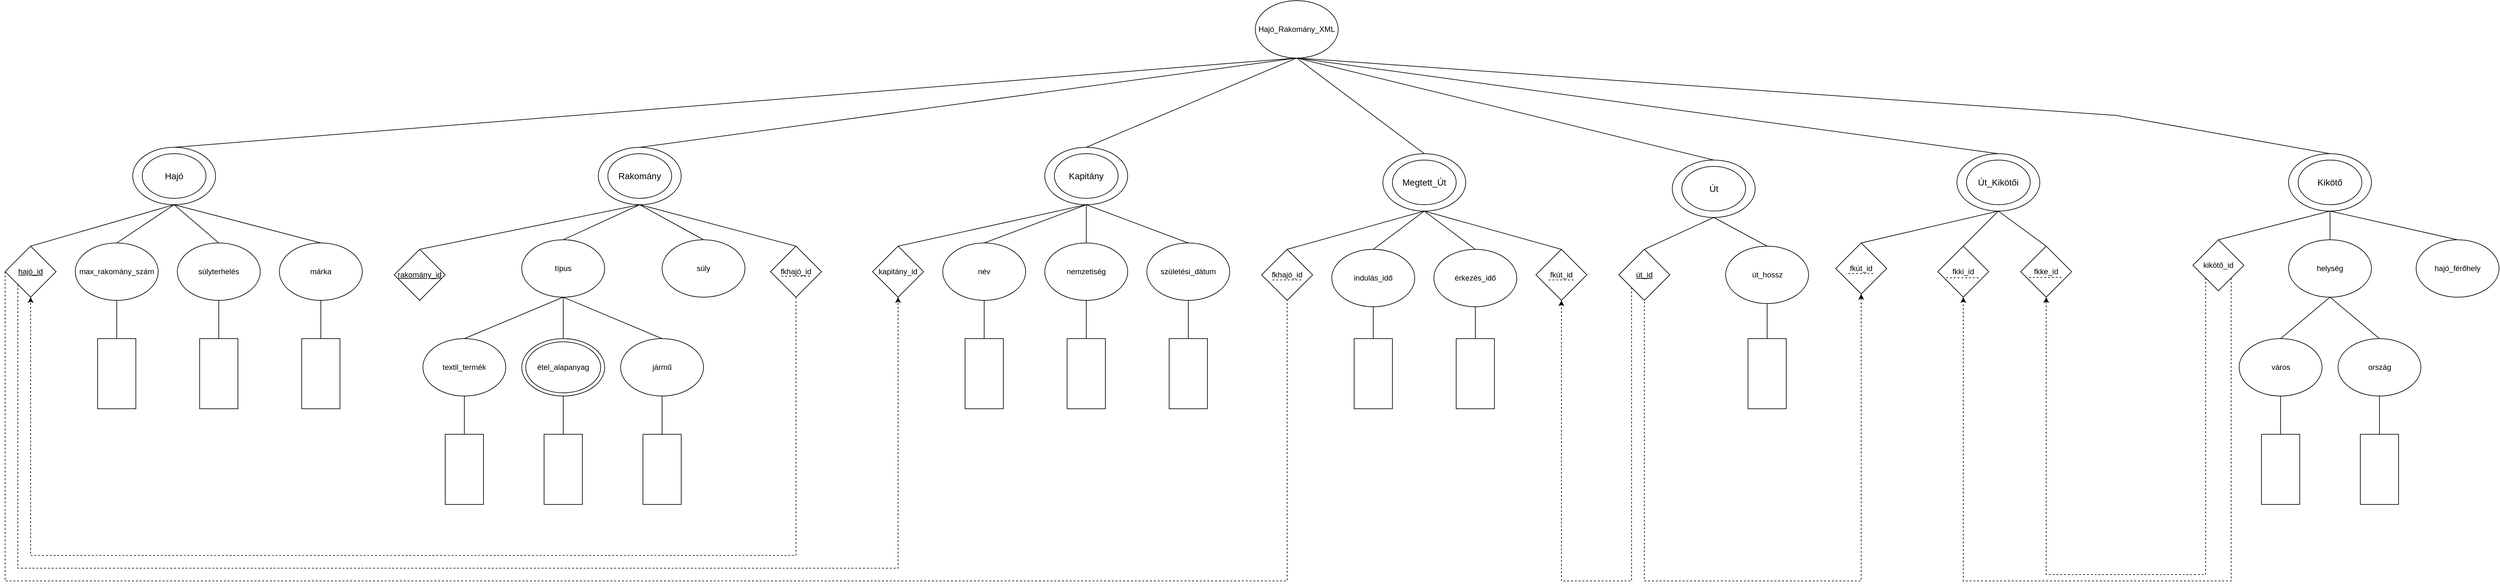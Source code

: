 <mxfile version="22.1.7" type="device">
  <diagram name="1 oldal" id="VGHRhC5i5Pl_GjcrZ4Ev">
    <mxGraphModel dx="1221" dy="657" grid="1" gridSize="10" guides="1" tooltips="1" connect="1" arrows="1" fold="1" page="1" pageScale="1" pageWidth="4681" pageHeight="3300" math="0" shadow="0">
      <root>
        <mxCell id="0" />
        <mxCell id="1" parent="0" />
        <mxCell id="0XOMRGo27SAa32yq73o5-1" value="Hajó_Rakomány_XML" style="ellipse;whiteSpace=wrap;html=1;" parent="1" vertex="1">
          <mxGeometry x="1990" y="30" width="130" height="90" as="geometry" />
        </mxCell>
        <mxCell id="0XOMRGo27SAa32yq73o5-4" value="Kapitány" style="ellipse;whiteSpace=wrap;html=1;" parent="1" vertex="1">
          <mxGeometry x="1660" y="260" width="130" height="90" as="geometry" />
        </mxCell>
        <mxCell id="0XOMRGo27SAa32yq73o5-5" value="Rakomány" style="ellipse;whiteSpace=wrap;html=1;" parent="1" vertex="1">
          <mxGeometry x="960" y="260" width="130" height="90" as="geometry" />
        </mxCell>
        <mxCell id="0XOMRGo27SAa32yq73o5-6" value="Út" style="ellipse;whiteSpace=wrap;html=1;" parent="1" vertex="1">
          <mxGeometry x="2643.75" y="280" width="130" height="90" as="geometry" />
        </mxCell>
        <mxCell id="0XOMRGo27SAa32yq73o5-7" value="Megtett_Út" style="ellipse;whiteSpace=wrap;html=1;" parent="1" vertex="1">
          <mxGeometry x="2190" y="270" width="130" height="90" as="geometry" />
        </mxCell>
        <mxCell id="0XOMRGo27SAa32yq73o5-8" value="Kikötő" style="ellipse;whiteSpace=wrap;html=1;" parent="1" vertex="1">
          <mxGeometry x="3610" y="270" width="130" height="90" as="geometry" />
        </mxCell>
        <mxCell id="0XOMRGo27SAa32yq73o5-9" value="Út_Kikötői" style="ellipse;whiteSpace=wrap;html=1;" parent="1" vertex="1">
          <mxGeometry x="3090" y="270" width="130" height="90" as="geometry" />
        </mxCell>
        <mxCell id="0XOMRGo27SAa32yq73o5-11" value="Hajó" style="ellipse;whiteSpace=wrap;html=1;" parent="1" vertex="1">
          <mxGeometry x="230" y="260" width="130" height="90" as="geometry" />
        </mxCell>
        <mxCell id="0XOMRGo27SAa32yq73o5-19" value="" style="endArrow=none;html=1;rounded=0;exitX=0.5;exitY=0;exitDx=0;exitDy=0;entryX=0.5;entryY=1;entryDx=0;entryDy=0;" parent="1" source="0XOMRGo27SAa32yq73o5-11" target="0XOMRGo27SAa32yq73o5-1" edge="1">
          <mxGeometry width="50" height="50" relative="1" as="geometry">
            <mxPoint x="2370" y="420" as="sourcePoint" />
            <mxPoint x="2300" y="160" as="targetPoint" />
          </mxGeometry>
        </mxCell>
        <mxCell id="0XOMRGo27SAa32yq73o5-20" value="" style="endArrow=none;html=1;rounded=0;exitX=0.5;exitY=0;exitDx=0;exitDy=0;entryX=0.5;entryY=1;entryDx=0;entryDy=0;" parent="1" source="0XOMRGo27SAa32yq73o5-5" target="0XOMRGo27SAa32yq73o5-1" edge="1">
          <mxGeometry width="50" height="50" relative="1" as="geometry">
            <mxPoint x="2605" y="420" as="sourcePoint" />
            <mxPoint x="2550" y="100" as="targetPoint" />
          </mxGeometry>
        </mxCell>
        <mxCell id="0XOMRGo27SAa32yq73o5-21" value="" style="endArrow=none;html=1;rounded=0;entryX=0.5;entryY=1;entryDx=0;entryDy=0;exitX=0.5;exitY=0;exitDx=0;exitDy=0;" parent="1" source="0XOMRGo27SAa32yq73o5-4" target="0XOMRGo27SAa32yq73o5-1" edge="1">
          <mxGeometry width="50" height="50" relative="1" as="geometry">
            <mxPoint x="2880" y="420" as="sourcePoint" />
            <mxPoint x="2815" y="160" as="targetPoint" />
          </mxGeometry>
        </mxCell>
        <mxCell id="0XOMRGo27SAa32yq73o5-22" value="" style="endArrow=none;html=1;rounded=0;entryX=0.5;entryY=1;entryDx=0;entryDy=0;exitX=0.5;exitY=0;exitDx=0;exitDy=0;" parent="1" source="0XOMRGo27SAa32yq73o5-7" target="0XOMRGo27SAa32yq73o5-1" edge="1">
          <mxGeometry width="50" height="50" relative="1" as="geometry">
            <mxPoint x="2880" y="420" as="sourcePoint" />
            <mxPoint x="2815" y="160" as="targetPoint" />
          </mxGeometry>
        </mxCell>
        <mxCell id="0XOMRGo27SAa32yq73o5-23" value="" style="endArrow=none;html=1;rounded=0;entryX=0.5;entryY=1;entryDx=0;entryDy=0;exitX=0.5;exitY=0;exitDx=0;exitDy=0;" parent="1" source="0XOMRGo27SAa32yq73o5-6" target="0XOMRGo27SAa32yq73o5-1" edge="1">
          <mxGeometry width="50" height="50" relative="1" as="geometry">
            <mxPoint x="2880" y="420" as="sourcePoint" />
            <mxPoint x="2815" y="160" as="targetPoint" />
          </mxGeometry>
        </mxCell>
        <mxCell id="0XOMRGo27SAa32yq73o5-24" value="" style="endArrow=none;html=1;rounded=0;exitX=0.5;exitY=0;exitDx=0;exitDy=0;entryX=0.5;entryY=1;entryDx=0;entryDy=0;" parent="1" source="0XOMRGo27SAa32yq73o5-9" target="0XOMRGo27SAa32yq73o5-1" edge="1">
          <mxGeometry width="50" height="50" relative="1" as="geometry">
            <mxPoint x="2880" y="420" as="sourcePoint" />
            <mxPoint x="2815" y="160" as="targetPoint" />
          </mxGeometry>
        </mxCell>
        <mxCell id="0XOMRGo27SAa32yq73o5-25" value="" style="endArrow=none;html=1;rounded=0;entryX=0.5;entryY=1;entryDx=0;entryDy=0;exitX=0.5;exitY=0;exitDx=0;exitDy=0;" parent="1" source="0XOMRGo27SAa32yq73o5-8" target="0XOMRGo27SAa32yq73o5-1" edge="1">
          <mxGeometry width="50" height="50" relative="1" as="geometry">
            <mxPoint x="2880" y="420" as="sourcePoint" />
            <mxPoint x="2815" y="160" as="targetPoint" />
            <Array as="points">
              <mxPoint x="3340" y="210" />
            </Array>
          </mxGeometry>
        </mxCell>
        <mxCell id="0XOMRGo27SAa32yq73o5-26" value="&lt;font style=&quot;font-size: 14px;&quot;&gt;Hajó&lt;/font&gt;" style="ellipse;whiteSpace=wrap;html=1;" parent="1" vertex="1">
          <mxGeometry x="245" y="270" width="100" height="70" as="geometry" />
        </mxCell>
        <mxCell id="0XOMRGo27SAa32yq73o5-27" value="&lt;font style=&quot;font-size: 14px;&quot;&gt;Hajó&lt;/font&gt;" style="ellipse;whiteSpace=wrap;html=1;" parent="1" vertex="1">
          <mxGeometry x="980" y="275" width="90" height="60" as="geometry" />
        </mxCell>
        <mxCell id="0XOMRGo27SAa32yq73o5-32" value="&lt;font style=&quot;font-size: 14px;&quot;&gt;Rakomány&lt;br&gt;&lt;/font&gt;" style="ellipse;whiteSpace=wrap;html=1;" parent="1" vertex="1">
          <mxGeometry x="975" y="270" width="100" height="70" as="geometry" />
        </mxCell>
        <mxCell id="0XOMRGo27SAa32yq73o5-33" value="&lt;font style=&quot;font-size: 14px;&quot;&gt;Kapitány&lt;/font&gt;" style="ellipse;whiteSpace=wrap;html=1;" parent="1" vertex="1">
          <mxGeometry x="1675" y="270" width="100" height="70" as="geometry" />
        </mxCell>
        <mxCell id="0XOMRGo27SAa32yq73o5-34" value="&lt;font style=&quot;font-size: 14px;&quot;&gt;Megtett_Út&lt;/font&gt;" style="ellipse;whiteSpace=wrap;html=1;" parent="1" vertex="1">
          <mxGeometry x="2205" y="280" width="100" height="70" as="geometry" />
        </mxCell>
        <mxCell id="0XOMRGo27SAa32yq73o5-35" value="&lt;font style=&quot;font-size: 14px;&quot;&gt;Út&lt;/font&gt;" style="ellipse;whiteSpace=wrap;html=1;" parent="1" vertex="1">
          <mxGeometry x="2658.75" y="290" width="100" height="70" as="geometry" />
        </mxCell>
        <mxCell id="0XOMRGo27SAa32yq73o5-36" value="&lt;font style=&quot;font-size: 14px;&quot;&gt;Út_Kikötői&lt;/font&gt;" style="ellipse;whiteSpace=wrap;html=1;" parent="1" vertex="1">
          <mxGeometry x="3105" y="280" width="100" height="70" as="geometry" />
        </mxCell>
        <mxCell id="0XOMRGo27SAa32yq73o5-37" value="&lt;font style=&quot;font-size: 14px;&quot;&gt;Kikötő&lt;/font&gt;" style="ellipse;whiteSpace=wrap;html=1;" parent="1" vertex="1">
          <mxGeometry x="3625" y="280" width="100" height="70" as="geometry" />
        </mxCell>
        <mxCell id="0XOMRGo27SAa32yq73o5-40" value="max_rakomány_szám" style="ellipse;whiteSpace=wrap;html=1;" parent="1" vertex="1">
          <mxGeometry x="140" y="410" width="130" height="90" as="geometry" />
        </mxCell>
        <mxCell id="0XOMRGo27SAa32yq73o5-41" value="súlyterhelés" style="ellipse;whiteSpace=wrap;html=1;" parent="1" vertex="1">
          <mxGeometry x="300" y="410" width="130" height="90" as="geometry" />
        </mxCell>
        <mxCell id="0XOMRGo27SAa32yq73o5-42" value="márka" style="ellipse;whiteSpace=wrap;html=1;" parent="1" vertex="1">
          <mxGeometry x="460" y="410" width="130" height="90" as="geometry" />
        </mxCell>
        <mxCell id="0XOMRGo27SAa32yq73o5-143" style="edgeStyle=orthogonalEdgeStyle;rounded=0;orthogonalLoop=1;jettySize=auto;html=1;exitX=0;exitY=1;exitDx=0;exitDy=0;dashed=1;entryX=0.5;entryY=1;entryDx=0;entryDy=0;" parent="1" source="0XOMRGo27SAa32yq73o5-43" target="0XOMRGo27SAa32yq73o5-76" edge="1">
          <mxGeometry relative="1" as="geometry">
            <Array as="points">
              <mxPoint x="50" y="920" />
              <mxPoint x="1430" y="920" />
            </Array>
            <mxPoint x="2420" y="580" as="targetPoint" />
          </mxGeometry>
        </mxCell>
        <mxCell id="0XOMRGo27SAa32yq73o5-144" style="edgeStyle=orthogonalEdgeStyle;rounded=0;orthogonalLoop=1;jettySize=auto;html=1;exitX=0;exitY=0.5;exitDx=0;exitDy=0;entryX=0.5;entryY=1;entryDx=0;entryDy=0;dashed=1;" parent="1" source="0XOMRGo27SAa32yq73o5-43" target="0XOMRGo27SAa32yq73o5-100" edge="1">
          <mxGeometry relative="1" as="geometry">
            <Array as="points">
              <mxPoint x="30" y="940" />
              <mxPoint x="2040" y="940" />
              <mxPoint x="2040" y="495" />
            </Array>
          </mxGeometry>
        </mxCell>
        <mxCell id="0XOMRGo27SAa32yq73o5-43" value="&lt;u&gt;&lt;font style=&quot;font-size: 12px;&quot;&gt;hajó_id&lt;/font&gt;&lt;/u&gt;" style="rhombus;whiteSpace=wrap;html=1;" parent="1" vertex="1">
          <mxGeometry x="30" y="415" width="80" height="80" as="geometry" />
        </mxCell>
        <mxCell id="0XOMRGo27SAa32yq73o5-44" value="" style="endArrow=none;html=1;rounded=0;entryX=0.5;entryY=1;entryDx=0;entryDy=0;exitX=0.5;exitY=0;exitDx=0;exitDy=0;" parent="1" source="0XOMRGo27SAa32yq73o5-43" target="0XOMRGo27SAa32yq73o5-11" edge="1">
          <mxGeometry width="50" height="50" relative="1" as="geometry">
            <mxPoint x="330" y="450" as="sourcePoint" />
            <mxPoint x="380" y="400" as="targetPoint" />
          </mxGeometry>
        </mxCell>
        <mxCell id="0XOMRGo27SAa32yq73o5-45" value="" style="endArrow=none;html=1;rounded=0;entryX=0.5;entryY=1;entryDx=0;entryDy=0;exitX=0.5;exitY=0;exitDx=0;exitDy=0;" parent="1" source="0XOMRGo27SAa32yq73o5-40" target="0XOMRGo27SAa32yq73o5-11" edge="1">
          <mxGeometry width="50" height="50" relative="1" as="geometry">
            <mxPoint x="330" y="450" as="sourcePoint" />
            <mxPoint x="380" y="400" as="targetPoint" />
          </mxGeometry>
        </mxCell>
        <mxCell id="0XOMRGo27SAa32yq73o5-46" value="" style="endArrow=none;html=1;rounded=0;entryX=0.5;entryY=1;entryDx=0;entryDy=0;exitX=0.5;exitY=0;exitDx=0;exitDy=0;" parent="1" source="0XOMRGo27SAa32yq73o5-41" target="0XOMRGo27SAa32yq73o5-11" edge="1">
          <mxGeometry width="50" height="50" relative="1" as="geometry">
            <mxPoint x="330" y="450" as="sourcePoint" />
            <mxPoint x="380" y="400" as="targetPoint" />
          </mxGeometry>
        </mxCell>
        <mxCell id="0XOMRGo27SAa32yq73o5-47" value="" style="endArrow=none;html=1;rounded=0;entryX=0.5;entryY=1;entryDx=0;entryDy=0;exitX=0.5;exitY=0;exitDx=0;exitDy=0;" parent="1" source="0XOMRGo27SAa32yq73o5-42" target="0XOMRGo27SAa32yq73o5-11" edge="1">
          <mxGeometry width="50" height="50" relative="1" as="geometry">
            <mxPoint x="330" y="450" as="sourcePoint" />
            <mxPoint x="380" y="400" as="targetPoint" />
          </mxGeometry>
        </mxCell>
        <mxCell id="0XOMRGo27SAa32yq73o5-49" value="" style="rounded=0;whiteSpace=wrap;html=1;" parent="1" vertex="1">
          <mxGeometry x="175" y="560" width="60" height="110" as="geometry" />
        </mxCell>
        <mxCell id="0XOMRGo27SAa32yq73o5-50" value="" style="endArrow=none;html=1;rounded=0;exitX=0.5;exitY=0;exitDx=0;exitDy=0;entryX=0.5;entryY=1;entryDx=0;entryDy=0;" parent="1" source="0XOMRGo27SAa32yq73o5-49" target="0XOMRGo27SAa32yq73o5-40" edge="1">
          <mxGeometry width="50" height="50" relative="1" as="geometry">
            <mxPoint x="170" y="520" as="sourcePoint" />
            <mxPoint x="220" y="470" as="targetPoint" />
          </mxGeometry>
        </mxCell>
        <mxCell id="0XOMRGo27SAa32yq73o5-51" value="" style="rounded=0;whiteSpace=wrap;html=1;" parent="1" vertex="1">
          <mxGeometry x="335" y="560" width="60" height="110" as="geometry" />
        </mxCell>
        <mxCell id="0XOMRGo27SAa32yq73o5-52" value="" style="endArrow=none;html=1;rounded=0;exitX=0.5;exitY=0;exitDx=0;exitDy=0;entryX=0.5;entryY=1;entryDx=0;entryDy=0;" parent="1" source="0XOMRGo27SAa32yq73o5-51" target="0XOMRGo27SAa32yq73o5-41" edge="1">
          <mxGeometry width="50" height="50" relative="1" as="geometry">
            <mxPoint x="330" y="520" as="sourcePoint" />
            <mxPoint x="365" y="500" as="targetPoint" />
          </mxGeometry>
        </mxCell>
        <mxCell id="0XOMRGo27SAa32yq73o5-53" value="" style="rounded=0;whiteSpace=wrap;html=1;" parent="1" vertex="1">
          <mxGeometry x="495" y="560" width="60" height="110" as="geometry" />
        </mxCell>
        <mxCell id="0XOMRGo27SAa32yq73o5-54" value="" style="endArrow=none;html=1;rounded=0;exitX=0.5;exitY=0;exitDx=0;exitDy=0;entryX=0.5;entryY=1;entryDx=0;entryDy=0;" parent="1" source="0XOMRGo27SAa32yq73o5-53" target="0XOMRGo27SAa32yq73o5-42" edge="1">
          <mxGeometry width="50" height="50" relative="1" as="geometry">
            <mxPoint x="490" y="520" as="sourcePoint" />
            <mxPoint x="525" y="500" as="targetPoint" />
          </mxGeometry>
        </mxCell>
        <mxCell id="0XOMRGo27SAa32yq73o5-55" value="típus" style="ellipse;whiteSpace=wrap;html=1;" parent="1" vertex="1">
          <mxGeometry x="840" y="405" width="130" height="90" as="geometry" />
        </mxCell>
        <mxCell id="0XOMRGo27SAa32yq73o5-56" value="&lt;u&gt;rakomány_id&lt;/u&gt;" style="rhombus;whiteSpace=wrap;html=1;" parent="1" vertex="1">
          <mxGeometry x="640" y="420" width="80" height="80" as="geometry" />
        </mxCell>
        <mxCell id="0XOMRGo27SAa32yq73o5-59" value="textil_termék" style="ellipse;whiteSpace=wrap;html=1;" parent="1" vertex="1">
          <mxGeometry x="685" y="560" width="130" height="90" as="geometry" />
        </mxCell>
        <mxCell id="0XOMRGo27SAa32yq73o5-60" value="étel_alapanyag" style="ellipse;whiteSpace=wrap;html=1;" parent="1" vertex="1">
          <mxGeometry x="840" y="560" width="130" height="90" as="geometry" />
        </mxCell>
        <mxCell id="0XOMRGo27SAa32yq73o5-61" value="jármű" style="ellipse;whiteSpace=wrap;html=1;" parent="1" vertex="1">
          <mxGeometry x="995" y="560" width="130" height="90" as="geometry" />
        </mxCell>
        <mxCell id="0XOMRGo27SAa32yq73o5-62" value="" style="endArrow=none;html=1;rounded=0;entryX=0.5;entryY=1;entryDx=0;entryDy=0;exitX=0.5;exitY=0;exitDx=0;exitDy=0;" parent="1" source="0XOMRGo27SAa32yq73o5-59" target="0XOMRGo27SAa32yq73o5-55" edge="1">
          <mxGeometry width="50" height="50" relative="1" as="geometry">
            <mxPoint x="875" y="570" as="sourcePoint" />
            <mxPoint x="925" y="520" as="targetPoint" />
          </mxGeometry>
        </mxCell>
        <mxCell id="0XOMRGo27SAa32yq73o5-63" value="" style="endArrow=none;html=1;rounded=0;entryX=0.5;entryY=1;entryDx=0;entryDy=0;exitX=0.5;exitY=0;exitDx=0;exitDy=0;" parent="1" source="0XOMRGo27SAa32yq73o5-60" target="0XOMRGo27SAa32yq73o5-55" edge="1">
          <mxGeometry width="50" height="50" relative="1" as="geometry">
            <mxPoint x="875" y="570" as="sourcePoint" />
            <mxPoint x="925" y="520" as="targetPoint" />
          </mxGeometry>
        </mxCell>
        <mxCell id="0XOMRGo27SAa32yq73o5-64" value="" style="endArrow=none;html=1;rounded=0;entryX=0.5;entryY=1;entryDx=0;entryDy=0;exitX=0.5;exitY=0;exitDx=0;exitDy=0;" parent="1" source="0XOMRGo27SAa32yq73o5-61" target="0XOMRGo27SAa32yq73o5-55" edge="1">
          <mxGeometry width="50" height="50" relative="1" as="geometry">
            <mxPoint x="875" y="570" as="sourcePoint" />
            <mxPoint x="925" y="520" as="targetPoint" />
          </mxGeometry>
        </mxCell>
        <mxCell id="0XOMRGo27SAa32yq73o5-65" value="" style="rounded=0;whiteSpace=wrap;html=1;" parent="1" vertex="1">
          <mxGeometry x="720" y="710" width="60" height="110" as="geometry" />
        </mxCell>
        <mxCell id="0XOMRGo27SAa32yq73o5-66" value="" style="endArrow=none;html=1;rounded=0;exitX=0.5;exitY=0;exitDx=0;exitDy=0;entryX=0.5;entryY=1;entryDx=0;entryDy=0;" parent="1" source="0XOMRGo27SAa32yq73o5-65" target="0XOMRGo27SAa32yq73o5-59" edge="1">
          <mxGeometry width="50" height="50" relative="1" as="geometry">
            <mxPoint x="715" y="670" as="sourcePoint" />
            <mxPoint x="750" y="650" as="targetPoint" />
          </mxGeometry>
        </mxCell>
        <mxCell id="0XOMRGo27SAa32yq73o5-67" value="" style="rounded=0;whiteSpace=wrap;html=1;" parent="1" vertex="1">
          <mxGeometry x="875" y="710" width="60" height="110" as="geometry" />
        </mxCell>
        <mxCell id="0XOMRGo27SAa32yq73o5-68" value="" style="endArrow=none;html=1;rounded=0;exitX=0.5;exitY=0;exitDx=0;exitDy=0;entryX=0.5;entryY=1;entryDx=0;entryDy=0;" parent="1" source="0XOMRGo27SAa32yq73o5-67" target="0XOMRGo27SAa32yq73o5-60" edge="1">
          <mxGeometry width="50" height="50" relative="1" as="geometry">
            <mxPoint x="870" y="670" as="sourcePoint" />
            <mxPoint x="905" y="650" as="targetPoint" />
          </mxGeometry>
        </mxCell>
        <mxCell id="0XOMRGo27SAa32yq73o5-69" value="" style="rounded=0;whiteSpace=wrap;html=1;" parent="1" vertex="1">
          <mxGeometry x="1030" y="710" width="60" height="110" as="geometry" />
        </mxCell>
        <mxCell id="0XOMRGo27SAa32yq73o5-70" value="" style="endArrow=none;html=1;rounded=0;exitX=0.5;exitY=0;exitDx=0;exitDy=0;entryX=0.5;entryY=1;entryDx=0;entryDy=0;" parent="1" source="0XOMRGo27SAa32yq73o5-69" target="0XOMRGo27SAa32yq73o5-61" edge="1">
          <mxGeometry width="50" height="50" relative="1" as="geometry">
            <mxPoint x="1025" y="670" as="sourcePoint" />
            <mxPoint x="1060" y="650" as="targetPoint" />
          </mxGeometry>
        </mxCell>
        <mxCell id="0XOMRGo27SAa32yq73o5-71" value="" style="endArrow=none;html=1;rounded=0;entryX=0.5;entryY=1;entryDx=0;entryDy=0;exitX=0.5;exitY=0;exitDx=0;exitDy=0;" parent="1" source="0XOMRGo27SAa32yq73o5-56" target="0XOMRGo27SAa32yq73o5-5" edge="1">
          <mxGeometry width="50" height="50" relative="1" as="geometry">
            <mxPoint x="875" y="570" as="sourcePoint" />
            <mxPoint x="925" y="520" as="targetPoint" />
          </mxGeometry>
        </mxCell>
        <mxCell id="0XOMRGo27SAa32yq73o5-72" value="" style="endArrow=none;html=1;rounded=0;entryX=0.5;entryY=1;entryDx=0;entryDy=0;exitX=0.5;exitY=0;exitDx=0;exitDy=0;" parent="1" source="0XOMRGo27SAa32yq73o5-55" target="0XOMRGo27SAa32yq73o5-5" edge="1">
          <mxGeometry width="50" height="50" relative="1" as="geometry">
            <mxPoint x="875" y="570" as="sourcePoint" />
            <mxPoint x="925" y="520" as="targetPoint" />
          </mxGeometry>
        </mxCell>
        <mxCell id="0XOMRGo27SAa32yq73o5-73" value="név" style="ellipse;whiteSpace=wrap;html=1;" parent="1" vertex="1">
          <mxGeometry x="1500" y="410" width="130" height="90" as="geometry" />
        </mxCell>
        <mxCell id="0XOMRGo27SAa32yq73o5-74" value="nemzetiség" style="ellipse;whiteSpace=wrap;html=1;" parent="1" vertex="1">
          <mxGeometry x="1660" y="410" width="130" height="90" as="geometry" />
        </mxCell>
        <mxCell id="0XOMRGo27SAa32yq73o5-75" value="születési_dátum" style="ellipse;whiteSpace=wrap;html=1;" parent="1" vertex="1">
          <mxGeometry x="1820" y="410" width="130" height="90" as="geometry" />
        </mxCell>
        <mxCell id="0XOMRGo27SAa32yq73o5-76" value="kapitány_id" style="rhombus;whiteSpace=wrap;html=1;" parent="1" vertex="1">
          <mxGeometry x="1390" y="415" width="80" height="80" as="geometry" />
        </mxCell>
        <mxCell id="0XOMRGo27SAa32yq73o5-77" value="" style="rounded=0;whiteSpace=wrap;html=1;" parent="1" vertex="1">
          <mxGeometry x="1535" y="560" width="60" height="110" as="geometry" />
        </mxCell>
        <mxCell id="0XOMRGo27SAa32yq73o5-78" value="" style="endArrow=none;html=1;rounded=0;exitX=0.5;exitY=0;exitDx=0;exitDy=0;entryX=0.5;entryY=1;entryDx=0;entryDy=0;" parent="1" source="0XOMRGo27SAa32yq73o5-77" target="0XOMRGo27SAa32yq73o5-73" edge="1">
          <mxGeometry width="50" height="50" relative="1" as="geometry">
            <mxPoint x="1530" y="520" as="sourcePoint" />
            <mxPoint x="1580" y="470" as="targetPoint" />
          </mxGeometry>
        </mxCell>
        <mxCell id="0XOMRGo27SAa32yq73o5-79" value="" style="rounded=0;whiteSpace=wrap;html=1;" parent="1" vertex="1">
          <mxGeometry x="1695" y="560" width="60" height="110" as="geometry" />
        </mxCell>
        <mxCell id="0XOMRGo27SAa32yq73o5-80" value="" style="endArrow=none;html=1;rounded=0;exitX=0.5;exitY=0;exitDx=0;exitDy=0;entryX=0.5;entryY=1;entryDx=0;entryDy=0;" parent="1" source="0XOMRGo27SAa32yq73o5-79" target="0XOMRGo27SAa32yq73o5-74" edge="1">
          <mxGeometry width="50" height="50" relative="1" as="geometry">
            <mxPoint x="1690" y="520" as="sourcePoint" />
            <mxPoint x="1725" y="500" as="targetPoint" />
          </mxGeometry>
        </mxCell>
        <mxCell id="0XOMRGo27SAa32yq73o5-81" value="" style="rounded=0;whiteSpace=wrap;html=1;" parent="1" vertex="1">
          <mxGeometry x="1855" y="560" width="60" height="110" as="geometry" />
        </mxCell>
        <mxCell id="0XOMRGo27SAa32yq73o5-82" value="" style="endArrow=none;html=1;rounded=0;exitX=0.5;exitY=0;exitDx=0;exitDy=0;entryX=0.5;entryY=1;entryDx=0;entryDy=0;" parent="1" source="0XOMRGo27SAa32yq73o5-81" target="0XOMRGo27SAa32yq73o5-75" edge="1">
          <mxGeometry width="50" height="50" relative="1" as="geometry">
            <mxPoint x="1850" y="520" as="sourcePoint" />
            <mxPoint x="1885" y="500" as="targetPoint" />
          </mxGeometry>
        </mxCell>
        <mxCell id="0XOMRGo27SAa32yq73o5-83" value="" style="endArrow=none;html=1;rounded=0;entryX=0.5;entryY=1;entryDx=0;entryDy=0;exitX=0.5;exitY=0;exitDx=0;exitDy=0;" parent="1" source="0XOMRGo27SAa32yq73o5-76" target="0XOMRGo27SAa32yq73o5-4" edge="1">
          <mxGeometry width="50" height="50" relative="1" as="geometry">
            <mxPoint x="1600" y="470" as="sourcePoint" />
            <mxPoint x="1650" y="420" as="targetPoint" />
          </mxGeometry>
        </mxCell>
        <mxCell id="0XOMRGo27SAa32yq73o5-84" value="" style="endArrow=none;html=1;rounded=0;entryX=0.5;entryY=1;entryDx=0;entryDy=0;exitX=0.5;exitY=0;exitDx=0;exitDy=0;" parent="1" source="0XOMRGo27SAa32yq73o5-73" target="0XOMRGo27SAa32yq73o5-4" edge="1">
          <mxGeometry width="50" height="50" relative="1" as="geometry">
            <mxPoint x="1600" y="470" as="sourcePoint" />
            <mxPoint x="1650" y="420" as="targetPoint" />
          </mxGeometry>
        </mxCell>
        <mxCell id="0XOMRGo27SAa32yq73o5-85" value="" style="endArrow=none;html=1;rounded=0;entryX=0.5;entryY=1;entryDx=0;entryDy=0;exitX=0.5;exitY=0;exitDx=0;exitDy=0;" parent="1" source="0XOMRGo27SAa32yq73o5-74" target="0XOMRGo27SAa32yq73o5-4" edge="1">
          <mxGeometry width="50" height="50" relative="1" as="geometry">
            <mxPoint x="1600" y="470" as="sourcePoint" />
            <mxPoint x="1650" y="420" as="targetPoint" />
          </mxGeometry>
        </mxCell>
        <mxCell id="0XOMRGo27SAa32yq73o5-86" value="" style="endArrow=none;html=1;rounded=0;entryX=0.5;entryY=1;entryDx=0;entryDy=0;exitX=0.5;exitY=0;exitDx=0;exitDy=0;" parent="1" source="0XOMRGo27SAa32yq73o5-75" target="0XOMRGo27SAa32yq73o5-4" edge="1">
          <mxGeometry width="50" height="50" relative="1" as="geometry">
            <mxPoint x="1600" y="470" as="sourcePoint" />
            <mxPoint x="1650" y="420" as="targetPoint" />
          </mxGeometry>
        </mxCell>
        <mxCell id="0XOMRGo27SAa32yq73o5-87" value="indulás_idő" style="ellipse;whiteSpace=wrap;html=1;" parent="1" vertex="1">
          <mxGeometry x="2110" y="420" width="130" height="90" as="geometry" />
        </mxCell>
        <mxCell id="0XOMRGo27SAa32yq73o5-88" value="érkezés_idő" style="ellipse;whiteSpace=wrap;html=1;" parent="1" vertex="1">
          <mxGeometry x="2270" y="420" width="130" height="90" as="geometry" />
        </mxCell>
        <mxCell id="0XOMRGo27SAa32yq73o5-90" value="" style="rounded=0;whiteSpace=wrap;html=1;" parent="1" vertex="1">
          <mxGeometry x="2145" y="560" width="60" height="110" as="geometry" />
        </mxCell>
        <mxCell id="0XOMRGo27SAa32yq73o5-91" value="" style="endArrow=none;html=1;rounded=0;exitX=0.5;exitY=0;exitDx=0;exitDy=0;entryX=0.5;entryY=1;entryDx=0;entryDy=0;" parent="1" source="0XOMRGo27SAa32yq73o5-90" target="0XOMRGo27SAa32yq73o5-87" edge="1">
          <mxGeometry width="50" height="50" relative="1" as="geometry">
            <mxPoint x="2140" y="520" as="sourcePoint" />
            <mxPoint x="2190" y="470" as="targetPoint" />
          </mxGeometry>
        </mxCell>
        <mxCell id="0XOMRGo27SAa32yq73o5-92" value="" style="rounded=0;whiteSpace=wrap;html=1;" parent="1" vertex="1">
          <mxGeometry x="2305" y="560" width="60" height="110" as="geometry" />
        </mxCell>
        <mxCell id="0XOMRGo27SAa32yq73o5-93" value="" style="endArrow=none;html=1;rounded=0;exitX=0.5;exitY=0;exitDx=0;exitDy=0;entryX=0.5;entryY=1;entryDx=0;entryDy=0;" parent="1" source="0XOMRGo27SAa32yq73o5-92" target="0XOMRGo27SAa32yq73o5-88" edge="1">
          <mxGeometry width="50" height="50" relative="1" as="geometry">
            <mxPoint x="2300" y="520" as="sourcePoint" />
            <mxPoint x="2335" y="500" as="targetPoint" />
          </mxGeometry>
        </mxCell>
        <mxCell id="0XOMRGo27SAa32yq73o5-96" value="" style="endArrow=none;html=1;rounded=0;entryX=0.5;entryY=1;entryDx=0;entryDy=0;exitX=0.5;exitY=0;exitDx=0;exitDy=0;" parent="1" source="0XOMRGo27SAa32yq73o5-87" target="0XOMRGo27SAa32yq73o5-7" edge="1">
          <mxGeometry width="50" height="50" relative="1" as="geometry">
            <mxPoint x="2140" y="460" as="sourcePoint" />
            <mxPoint x="2190" y="410" as="targetPoint" />
          </mxGeometry>
        </mxCell>
        <mxCell id="0XOMRGo27SAa32yq73o5-97" value="" style="endArrow=none;html=1;rounded=0;entryX=0.5;entryY=1;entryDx=0;entryDy=0;exitX=0.5;exitY=0;exitDx=0;exitDy=0;" parent="1" source="0XOMRGo27SAa32yq73o5-88" target="0XOMRGo27SAa32yq73o5-7" edge="1">
          <mxGeometry width="50" height="50" relative="1" as="geometry">
            <mxPoint x="2140" y="460" as="sourcePoint" />
            <mxPoint x="2190" y="410" as="targetPoint" />
          </mxGeometry>
        </mxCell>
        <mxCell id="0XOMRGo27SAa32yq73o5-100" value="fkhajó_id" style="rhombus;whiteSpace=wrap;html=1;" parent="1" vertex="1">
          <mxGeometry x="2000" y="420" width="80" height="80" as="geometry" />
        </mxCell>
        <mxCell id="0XOMRGo27SAa32yq73o5-101" value="fkút_id" style="rhombus;whiteSpace=wrap;html=1;" parent="1" vertex="1">
          <mxGeometry x="2430" y="420" width="80" height="80" as="geometry" />
        </mxCell>
        <mxCell id="0XOMRGo27SAa32yq73o5-102" value="" style="endArrow=none;html=1;rounded=0;exitX=0.5;exitY=0;exitDx=0;exitDy=0;entryX=0.5;entryY=1;entryDx=0;entryDy=0;" parent="1" source="0XOMRGo27SAa32yq73o5-100" target="0XOMRGo27SAa32yq73o5-7" edge="1">
          <mxGeometry width="50" height="50" relative="1" as="geometry">
            <mxPoint x="2350" y="530" as="sourcePoint" />
            <mxPoint x="2400" y="480" as="targetPoint" />
          </mxGeometry>
        </mxCell>
        <mxCell id="0XOMRGo27SAa32yq73o5-103" value="" style="endArrow=none;html=1;rounded=0;entryX=0.5;entryY=1;entryDx=0;entryDy=0;exitX=0.5;exitY=0;exitDx=0;exitDy=0;" parent="1" source="0XOMRGo27SAa32yq73o5-101" target="0XOMRGo27SAa32yq73o5-7" edge="1">
          <mxGeometry width="50" height="50" relative="1" as="geometry">
            <mxPoint x="2350" y="530" as="sourcePoint" />
            <mxPoint x="2400" y="480" as="targetPoint" />
          </mxGeometry>
        </mxCell>
        <mxCell id="0XOMRGo27SAa32yq73o5-104" value="út_hossz" style="ellipse;whiteSpace=wrap;html=1;" parent="1" vertex="1">
          <mxGeometry x="2727.5" y="415" width="130" height="90" as="geometry" />
        </mxCell>
        <mxCell id="0XOMRGo27SAa32yq73o5-145" style="edgeStyle=orthogonalEdgeStyle;rounded=0;orthogonalLoop=1;jettySize=auto;html=1;exitX=0;exitY=1;exitDx=0;exitDy=0;entryX=0.5;entryY=1;entryDx=0;entryDy=0;dashed=1;" parent="1" source="0XOMRGo27SAa32yq73o5-105" target="0XOMRGo27SAa32yq73o5-101" edge="1">
          <mxGeometry relative="1" as="geometry">
            <Array as="points">
              <mxPoint x="2580" y="940" />
              <mxPoint x="2470" y="940" />
            </Array>
          </mxGeometry>
        </mxCell>
        <mxCell id="0XOMRGo27SAa32yq73o5-146" style="edgeStyle=orthogonalEdgeStyle;rounded=0;orthogonalLoop=1;jettySize=auto;html=1;exitX=1;exitY=1;exitDx=0;exitDy=0;entryX=0.5;entryY=1;entryDx=0;entryDy=0;dashed=1;" parent="1" source="0XOMRGo27SAa32yq73o5-105" target="0XOMRGo27SAa32yq73o5-116" edge="1">
          <mxGeometry relative="1" as="geometry">
            <Array as="points">
              <mxPoint x="2600" y="480" />
              <mxPoint x="2600" y="940" />
              <mxPoint x="2940" y="940" />
            </Array>
          </mxGeometry>
        </mxCell>
        <mxCell id="0XOMRGo27SAa32yq73o5-105" value="&lt;u&gt;út_id&lt;/u&gt;" style="rhombus;whiteSpace=wrap;html=1;" parent="1" vertex="1">
          <mxGeometry x="2560" y="420" width="80" height="80" as="geometry" />
        </mxCell>
        <mxCell id="0XOMRGo27SAa32yq73o5-106" value="" style="endArrow=none;html=1;rounded=0;entryX=0.5;entryY=1;entryDx=0;entryDy=0;exitX=0.5;exitY=0;exitDx=0;exitDy=0;" parent="1" source="0XOMRGo27SAa32yq73o5-105" target="0XOMRGo27SAa32yq73o5-6" edge="1">
          <mxGeometry width="50" height="50" relative="1" as="geometry">
            <mxPoint x="2633.75" y="640" as="sourcePoint" />
            <mxPoint x="2683.75" y="590" as="targetPoint" />
          </mxGeometry>
        </mxCell>
        <mxCell id="0XOMRGo27SAa32yq73o5-107" value="" style="endArrow=none;html=1;rounded=0;entryX=0.5;entryY=1;entryDx=0;entryDy=0;exitX=0.5;exitY=0;exitDx=0;exitDy=0;" parent="1" source="0XOMRGo27SAa32yq73o5-104" target="0XOMRGo27SAa32yq73o5-6" edge="1">
          <mxGeometry width="50" height="50" relative="1" as="geometry">
            <mxPoint x="2633.75" y="640" as="sourcePoint" />
            <mxPoint x="2683.75" y="590" as="targetPoint" />
          </mxGeometry>
        </mxCell>
        <mxCell id="0XOMRGo27SAa32yq73o5-108" value="" style="rounded=0;whiteSpace=wrap;html=1;" parent="1" vertex="1">
          <mxGeometry x="2762.5" y="560" width="60" height="110" as="geometry" />
        </mxCell>
        <mxCell id="0XOMRGo27SAa32yq73o5-109" value="" style="endArrow=none;html=1;rounded=0;exitX=0.5;exitY=0;exitDx=0;exitDy=0;entryX=0.5;entryY=1;entryDx=0;entryDy=0;" parent="1" source="0XOMRGo27SAa32yq73o5-108" target="0XOMRGo27SAa32yq73o5-104" edge="1">
          <mxGeometry width="50" height="50" relative="1" as="geometry">
            <mxPoint x="2757.5" y="520" as="sourcePoint" />
            <mxPoint x="2792.5" y="500" as="targetPoint" />
          </mxGeometry>
        </mxCell>
        <mxCell id="0XOMRGo27SAa32yq73o5-116" value="fkút_id" style="rhombus;whiteSpace=wrap;html=1;" parent="1" vertex="1">
          <mxGeometry x="2900" y="410" width="80" height="80" as="geometry" />
        </mxCell>
        <mxCell id="0XOMRGo27SAa32yq73o5-117" value="fkke_id" style="rhombus;whiteSpace=wrap;html=1;" parent="1" vertex="1">
          <mxGeometry x="3190" y="415" width="80" height="80" as="geometry" />
        </mxCell>
        <mxCell id="0XOMRGo27SAa32yq73o5-118" value="" style="endArrow=none;html=1;rounded=0;entryX=0.5;entryY=0;entryDx=0;entryDy=0;exitX=0.5;exitY=1;exitDx=0;exitDy=0;" parent="1" source="0XOMRGo27SAa32yq73o5-9" target="0XOMRGo27SAa32yq73o5-116" edge="1">
          <mxGeometry width="50" height="50" relative="1" as="geometry">
            <mxPoint x="2870" y="540" as="sourcePoint" />
            <mxPoint x="2920" y="490" as="targetPoint" />
          </mxGeometry>
        </mxCell>
        <mxCell id="0XOMRGo27SAa32yq73o5-119" value="" style="endArrow=none;html=1;rounded=0;exitX=0.5;exitY=0;exitDx=0;exitDy=0;entryX=0.5;entryY=1;entryDx=0;entryDy=0;" parent="1" source="oOXBF6BJ19eOA0BiOxPo-10" target="0XOMRGo27SAa32yq73o5-9" edge="1">
          <mxGeometry width="50" height="50" relative="1" as="geometry">
            <mxPoint x="3075" y="410" as="sourcePoint" />
            <mxPoint x="2920" y="490" as="targetPoint" />
          </mxGeometry>
        </mxCell>
        <mxCell id="0XOMRGo27SAa32yq73o5-121" value="" style="endArrow=none;html=1;rounded=0;exitX=0.5;exitY=0;exitDx=0;exitDy=0;entryX=0.5;entryY=1;entryDx=0;entryDy=0;" parent="1" source="0XOMRGo27SAa32yq73o5-117" target="0XOMRGo27SAa32yq73o5-9" edge="1">
          <mxGeometry width="50" height="50" relative="1" as="geometry">
            <mxPoint x="2870" y="540" as="sourcePoint" />
            <mxPoint x="2920" y="490" as="targetPoint" />
          </mxGeometry>
        </mxCell>
        <mxCell id="0XOMRGo27SAa32yq73o5-122" value="helység" style="ellipse;whiteSpace=wrap;html=1;" parent="1" vertex="1">
          <mxGeometry x="3610" y="405" width="130" height="90" as="geometry" />
        </mxCell>
        <mxCell id="0XOMRGo27SAa32yq73o5-123" value="város" style="ellipse;whiteSpace=wrap;html=1;" parent="1" vertex="1">
          <mxGeometry x="3532.5" y="560" width="130" height="90" as="geometry" />
        </mxCell>
        <mxCell id="0XOMRGo27SAa32yq73o5-124" value="ország" style="ellipse;whiteSpace=wrap;html=1;" parent="1" vertex="1">
          <mxGeometry x="3687.5" y="560" width="130" height="90" as="geometry" />
        </mxCell>
        <mxCell id="0XOMRGo27SAa32yq73o5-126" value="" style="endArrow=none;html=1;rounded=0;entryX=0.5;entryY=1;entryDx=0;entryDy=0;exitX=0.5;exitY=0;exitDx=0;exitDy=0;" parent="1" source="0XOMRGo27SAa32yq73o5-123" target="0XOMRGo27SAa32yq73o5-122" edge="1">
          <mxGeometry width="50" height="50" relative="1" as="geometry">
            <mxPoint x="3645" y="565" as="sourcePoint" />
            <mxPoint x="3695" y="515" as="targetPoint" />
          </mxGeometry>
        </mxCell>
        <mxCell id="0XOMRGo27SAa32yq73o5-127" value="" style="endArrow=none;html=1;rounded=0;entryX=0.5;entryY=1;entryDx=0;entryDy=0;exitX=0.5;exitY=0;exitDx=0;exitDy=0;" parent="1" source="0XOMRGo27SAa32yq73o5-124" target="0XOMRGo27SAa32yq73o5-122" edge="1">
          <mxGeometry width="50" height="50" relative="1" as="geometry">
            <mxPoint x="3645" y="565" as="sourcePoint" />
            <mxPoint x="3695" y="515" as="targetPoint" />
          </mxGeometry>
        </mxCell>
        <mxCell id="0XOMRGo27SAa32yq73o5-129" value="" style="rounded=0;whiteSpace=wrap;html=1;" parent="1" vertex="1">
          <mxGeometry x="3567.5" y="710" width="60" height="110" as="geometry" />
        </mxCell>
        <mxCell id="0XOMRGo27SAa32yq73o5-130" value="" style="endArrow=none;html=1;rounded=0;exitX=0.5;exitY=0;exitDx=0;exitDy=0;entryX=0.5;entryY=1;entryDx=0;entryDy=0;" parent="1" source="0XOMRGo27SAa32yq73o5-129" target="0XOMRGo27SAa32yq73o5-123" edge="1">
          <mxGeometry width="50" height="50" relative="1" as="geometry">
            <mxPoint x="3562.5" y="670" as="sourcePoint" />
            <mxPoint x="3597.5" y="650" as="targetPoint" />
          </mxGeometry>
        </mxCell>
        <mxCell id="0XOMRGo27SAa32yq73o5-131" value="" style="rounded=0;whiteSpace=wrap;html=1;" parent="1" vertex="1">
          <mxGeometry x="3722.5" y="710" width="60" height="110" as="geometry" />
        </mxCell>
        <mxCell id="0XOMRGo27SAa32yq73o5-132" value="" style="endArrow=none;html=1;rounded=0;exitX=0.5;exitY=0;exitDx=0;exitDy=0;entryX=0.5;entryY=1;entryDx=0;entryDy=0;" parent="1" source="0XOMRGo27SAa32yq73o5-131" target="0XOMRGo27SAa32yq73o5-124" edge="1">
          <mxGeometry width="50" height="50" relative="1" as="geometry">
            <mxPoint x="3717.5" y="670" as="sourcePoint" />
            <mxPoint x="3752.5" y="650" as="targetPoint" />
          </mxGeometry>
        </mxCell>
        <mxCell id="0XOMRGo27SAa32yq73o5-147" style="edgeStyle=orthogonalEdgeStyle;rounded=0;orthogonalLoop=1;jettySize=auto;html=1;entryX=0.5;entryY=1;entryDx=0;entryDy=0;dashed=1;exitX=0;exitY=1;exitDx=0;exitDy=0;" parent="1" source="0XOMRGo27SAa32yq73o5-135" target="0XOMRGo27SAa32yq73o5-117" edge="1">
          <mxGeometry relative="1" as="geometry">
            <Array as="points">
              <mxPoint x="3480" y="930" />
              <mxPoint x="3230" y="930" />
            </Array>
          </mxGeometry>
        </mxCell>
        <mxCell id="oOXBF6BJ19eOA0BiOxPo-11" style="edgeStyle=orthogonalEdgeStyle;rounded=0;orthogonalLoop=1;jettySize=auto;html=1;exitX=1;exitY=1;exitDx=0;exitDy=0;entryX=0.5;entryY=1;entryDx=0;entryDy=0;dashed=1;" edge="1" parent="1" source="0XOMRGo27SAa32yq73o5-135" target="oOXBF6BJ19eOA0BiOxPo-10">
          <mxGeometry relative="1" as="geometry">
            <Array as="points">
              <mxPoint x="3520" y="940" />
              <mxPoint x="3100" y="940" />
            </Array>
          </mxGeometry>
        </mxCell>
        <mxCell id="0XOMRGo27SAa32yq73o5-135" value="kikötő_id" style="rhombus;whiteSpace=wrap;html=1;" parent="1" vertex="1">
          <mxGeometry x="3460" y="405" width="80" height="80" as="geometry" />
        </mxCell>
        <mxCell id="0XOMRGo27SAa32yq73o5-136" value="hajó_férőhely" style="ellipse;whiteSpace=wrap;html=1;" parent="1" vertex="1">
          <mxGeometry x="3810" y="405" width="130" height="90" as="geometry" />
        </mxCell>
        <mxCell id="0XOMRGo27SAa32yq73o5-137" value="" style="endArrow=none;html=1;rounded=0;entryX=0.5;entryY=0;entryDx=0;entryDy=0;exitX=0.5;exitY=1;exitDx=0;exitDy=0;" parent="1" source="0XOMRGo27SAa32yq73o5-8" target="0XOMRGo27SAa32yq73o5-135" edge="1">
          <mxGeometry width="50" height="50" relative="1" as="geometry">
            <mxPoint x="3390" y="630" as="sourcePoint" />
            <mxPoint x="3440" y="580" as="targetPoint" />
          </mxGeometry>
        </mxCell>
        <mxCell id="0XOMRGo27SAa32yq73o5-138" value="" style="endArrow=none;html=1;rounded=0;entryX=0.5;entryY=0;entryDx=0;entryDy=0;exitX=0.5;exitY=1;exitDx=0;exitDy=0;" parent="1" source="0XOMRGo27SAa32yq73o5-8" target="0XOMRGo27SAa32yq73o5-122" edge="1">
          <mxGeometry width="50" height="50" relative="1" as="geometry">
            <mxPoint x="3390" y="630" as="sourcePoint" />
            <mxPoint x="3440" y="580" as="targetPoint" />
          </mxGeometry>
        </mxCell>
        <mxCell id="0XOMRGo27SAa32yq73o5-139" value="" style="endArrow=none;html=1;rounded=0;entryX=0.5;entryY=0;entryDx=0;entryDy=0;exitX=0.5;exitY=1;exitDx=0;exitDy=0;" parent="1" source="0XOMRGo27SAa32yq73o5-8" target="0XOMRGo27SAa32yq73o5-136" edge="1">
          <mxGeometry width="50" height="50" relative="1" as="geometry">
            <mxPoint x="3390" y="630" as="sourcePoint" />
            <mxPoint x="3440" y="580" as="targetPoint" />
          </mxGeometry>
        </mxCell>
        <mxCell id="0XOMRGo27SAa32yq73o5-149" value="" style="endArrow=none;html=1;rounded=0;exitX=0.5;exitY=0;exitDx=0;exitDy=0;entryX=0.5;entryY=1;entryDx=0;entryDy=0;" parent="1" source="cz-wSJssra2vG6t74JOT-1" target="0XOMRGo27SAa32yq73o5-5" edge="1">
          <mxGeometry width="50" height="50" relative="1" as="geometry">
            <mxPoint x="1165" y="410" as="sourcePoint" />
            <mxPoint x="1265" y="390" as="targetPoint" />
          </mxGeometry>
        </mxCell>
        <mxCell id="cz-wSJssra2vG6t74JOT-1" value="súly" style="ellipse;whiteSpace=wrap;html=1;" parent="1" vertex="1">
          <mxGeometry x="1060" y="405" width="130" height="90" as="geometry" />
        </mxCell>
        <mxCell id="cz-wSJssra2vG6t74JOT-28" style="edgeStyle=orthogonalEdgeStyle;rounded=0;orthogonalLoop=1;jettySize=auto;html=1;entryX=0.5;entryY=1;entryDx=0;entryDy=0;dashed=1;" parent="1" source="cz-wSJssra2vG6t74JOT-22" target="0XOMRGo27SAa32yq73o5-43" edge="1">
          <mxGeometry relative="1" as="geometry">
            <Array as="points">
              <mxPoint x="1270" y="900" />
              <mxPoint x="70" y="900" />
            </Array>
          </mxGeometry>
        </mxCell>
        <mxCell id="cz-wSJssra2vG6t74JOT-22" value="fkhajó_id" style="rhombus;whiteSpace=wrap;fontStyle=0;horizontal=1;labelBorderColor=none;labelBackgroundColor=none;html=1;" parent="1" vertex="1">
          <mxGeometry x="1230" y="415" width="80" height="80" as="geometry" />
        </mxCell>
        <mxCell id="cz-wSJssra2vG6t74JOT-23" value="" style="endArrow=none;html=1;rounded=0;entryX=0.5;entryY=1;entryDx=0;entryDy=0;exitX=0.5;exitY=0;exitDx=0;exitDy=0;" parent="1" source="cz-wSJssra2vG6t74JOT-22" target="0XOMRGo27SAa32yq73o5-5" edge="1">
          <mxGeometry width="50" height="50" relative="1" as="geometry">
            <mxPoint x="1395" y="450" as="sourcePoint" />
            <mxPoint x="1445" y="400" as="targetPoint" />
          </mxGeometry>
        </mxCell>
        <mxCell id="oOXBF6BJ19eOA0BiOxPo-1" value="étel_alapanyag" style="ellipse;whiteSpace=wrap;html=1;" vertex="1" parent="1">
          <mxGeometry x="846.25" y="565" width="117.5" height="80" as="geometry" />
        </mxCell>
        <mxCell id="oOXBF6BJ19eOA0BiOxPo-4" value="" style="endArrow=none;dashed=1;html=1;rounded=0;exitX=0.25;exitY=0.559;exitDx=0;exitDy=0;exitPerimeter=0;" edge="1" parent="1">
          <mxGeometry width="50" height="50" relative="1" as="geometry">
            <mxPoint x="1247" y="462" as="sourcePoint" />
            <mxPoint x="1294" y="462" as="targetPoint" />
          </mxGeometry>
        </mxCell>
        <mxCell id="oOXBF6BJ19eOA0BiOxPo-5" value="" style="endArrow=none;dashed=1;html=1;rounded=0;exitX=0.25;exitY=0.559;exitDx=0;exitDy=0;exitPerimeter=0;" edge="1" parent="1">
          <mxGeometry width="50" height="50" relative="1" as="geometry">
            <mxPoint x="2920" y="458" as="sourcePoint" />
            <mxPoint x="2960" y="458" as="targetPoint" />
          </mxGeometry>
        </mxCell>
        <mxCell id="oOXBF6BJ19eOA0BiOxPo-6" value="" style="endArrow=none;dashed=1;html=1;rounded=0;exitX=0.25;exitY=0.559;exitDx=0;exitDy=0;exitPerimeter=0;" edge="1" parent="1">
          <mxGeometry width="50" height="50" relative="1" as="geometry">
            <mxPoint x="3203" y="464" as="sourcePoint" />
            <mxPoint x="3257" y="464" as="targetPoint" />
          </mxGeometry>
        </mxCell>
        <mxCell id="oOXBF6BJ19eOA0BiOxPo-7" value="" style="endArrow=none;dashed=1;html=1;rounded=0;exitX=0.25;exitY=0.559;exitDx=0;exitDy=0;exitPerimeter=0;" edge="1" parent="1">
          <mxGeometry width="50" height="50" relative="1" as="geometry">
            <mxPoint x="2017" y="468" as="sourcePoint" />
            <mxPoint x="2064" y="468" as="targetPoint" />
          </mxGeometry>
        </mxCell>
        <mxCell id="oOXBF6BJ19eOA0BiOxPo-8" value="" style="endArrow=none;dashed=1;html=1;rounded=0;exitX=0.25;exitY=0.559;exitDx=0;exitDy=0;exitPerimeter=0;" edge="1" parent="1">
          <mxGeometry width="50" height="50" relative="1" as="geometry">
            <mxPoint x="2450" y="468" as="sourcePoint" />
            <mxPoint x="2490" y="468" as="targetPoint" />
          </mxGeometry>
        </mxCell>
        <mxCell id="oOXBF6BJ19eOA0BiOxPo-10" value="fkki_id" style="rhombus;whiteSpace=wrap;html=1;" vertex="1" parent="1">
          <mxGeometry x="3060" y="415" width="80" height="80" as="geometry" />
        </mxCell>
        <mxCell id="oOXBF6BJ19eOA0BiOxPo-12" value="" style="endArrow=none;dashed=1;html=1;rounded=0;exitX=0.25;exitY=0.559;exitDx=0;exitDy=0;exitPerimeter=0;" edge="1" parent="1">
          <mxGeometry width="50" height="50" relative="1" as="geometry">
            <mxPoint x="3073" y="464.66" as="sourcePoint" />
            <mxPoint x="3127" y="464.66" as="targetPoint" />
          </mxGeometry>
        </mxCell>
      </root>
    </mxGraphModel>
  </diagram>
</mxfile>
